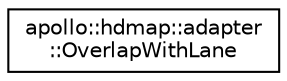 digraph "Graphical Class Hierarchy"
{
  edge [fontname="Helvetica",fontsize="10",labelfontname="Helvetica",labelfontsize="10"];
  node [fontname="Helvetica",fontsize="10",shape=record];
  rankdir="LR";
  Node1 [label="apollo::hdmap::adapter\l::OverlapWithLane",height=0.2,width=0.4,color="black", fillcolor="white", style="filled",URL="$structapollo_1_1hdmap_1_1adapter_1_1OverlapWithLane.html"];
}
